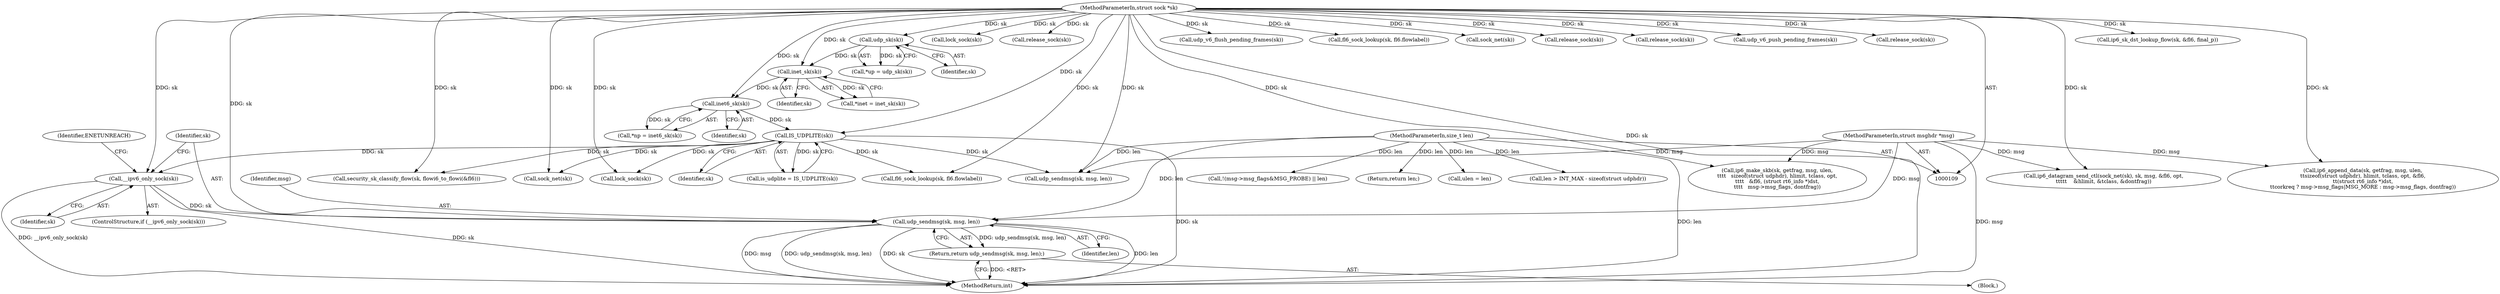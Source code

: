 digraph "0_linux_45f6fad84cc305103b28d73482b344d7f5b76f39_18@API" {
"1000324" [label="(Call,udp_sendmsg(sk, msg, len))"];
"1000318" [label="(Call,__ipv6_only_sock(sk))"];
"1000188" [label="(Call,IS_UDPLITE(sk))"];
"1000128" [label="(Call,inet6_sk(sk))"];
"1000123" [label="(Call,inet_sk(sk))"];
"1000118" [label="(Call,udp_sk(sk))"];
"1000110" [label="(MethodParameterIn,struct sock *sk)"];
"1000111" [label="(MethodParameterIn,struct msghdr *msg)"];
"1000112" [label="(MethodParameterIn,size_t len)"];
"1000323" [label="(Return,return udp_sendmsg(sk, msg, len);)"];
"1000864" [label="(Call,lock_sock(sk))"];
"1000325" [label="(Identifier,sk)"];
"1000993" [label="(Return,return len;)"];
"1000317" [label="(ControlStructure,if (__ipv6_only_sock(sk)))"];
"1000126" [label="(Call,*np = inet6_sk(sk))"];
"1000322" [label="(Identifier,ENETUNREACH)"];
"1000967" [label="(Call,release_sock(sk))"];
"1000324" [label="(Call,udp_sendmsg(sk, msg, len))"];
"1001034" [label="(MethodReturn,int)"];
"1000150" [label="(Call,ulen = len)"];
"1000319" [label="(Identifier,sk)"];
"1000123" [label="(Call,inet_sk(sk))"];
"1000830" [label="(Call,ip6_make_skb(sk, getfrag, msg, ulen,\n\t\t\t\t   sizeof(struct udphdr), hlimit, tclass, opt,\n\t\t\t\t   &fl6, (struct rt6_info *)dst,\n\t\t\t\t   msg->msg_flags, dontfrag))"];
"1000931" [label="(Call,udp_v6_flush_pending_frames(sk))"];
"1000585" [label="(Call,ip6_datagram_send_ctl(sock_net(sk), sk, msg, &fl6, opt,\n\t\t\t\t\t    &hlimit, &tclass, &dontfrag))"];
"1000327" [label="(Identifier,len)"];
"1000771" [label="(Call,security_sk_classify_flow(sk, flowi6_to_flowi(&fl6)))"];
"1000118" [label="(Call,udp_sk(sk))"];
"1000326" [label="(Identifier,msg)"];
"1000318" [label="(Call,__ipv6_only_sock(sk))"];
"1000620" [label="(Call,fl6_sock_lookup(sk, fl6.flowlabel))"];
"1000188" [label="(Call,IS_UDPLITE(sk))"];
"1000340" [label="(Call,len > INT_MAX - sizeof(struct udphdr))"];
"1001021" [label="(Call,!(msg->msg_flags&MSG_PROBE) || len)"];
"1000110" [label="(MethodParameterIn,struct sock *sk)"];
"1000111" [label="(MethodParameterIn,struct msghdr *msg)"];
"1000112" [label="(MethodParameterIn,size_t len)"];
"1000903" [label="(Call,ip6_append_data(sk, getfrag, msg, ulen,\n\t\tsizeof(struct udphdr), hlimit, tclass, opt, &fl6,\n\t\t(struct rt6_info *)dst,\n\t\tcorkreq ? msg->msg_flags|MSG_MORE : msg->msg_flags, dontfrag))"];
"1000116" [label="(Call,*up = udp_sk(sk))"];
"1000121" [label="(Call,*inet = inet_sk(sk))"];
"1000189" [label="(Identifier,sk)"];
"1001011" [label="(Call,sock_net(sk))"];
"1000385" [label="(Call,release_sock(sk))"];
"1000335" [label="(Call,udp_sendmsg(sk, msg, len))"];
"1000872" [label="(Call,release_sock(sk))"];
"1000186" [label="(Call,is_udplite = IS_UDPLITE(sk))"];
"1000939" [label="(Call,udp_v6_push_pending_frames(sk))"];
"1000323" [label="(Return,return udp_sendmsg(sk, msg, len);)"];
"1000129" [label="(Identifier,sk)"];
"1000376" [label="(Call,release_sock(sk))"];
"1000119" [label="(Identifier,sk)"];
"1000128" [label="(Call,inet6_sk(sk))"];
"1000586" [label="(Call,sock_net(sk))"];
"1000274" [label="(Block,)"];
"1000445" [label="(Call,fl6_sock_lookup(sk, fl6.flowlabel))"];
"1000124" [label="(Identifier,sk)"];
"1000778" [label="(Call,ip6_sk_dst_lookup_flow(sk, &fl6, final_p))"];
"1000360" [label="(Call,lock_sock(sk))"];
"1000324" -> "1000323"  [label="AST: "];
"1000324" -> "1000327"  [label="CFG: "];
"1000325" -> "1000324"  [label="AST: "];
"1000326" -> "1000324"  [label="AST: "];
"1000327" -> "1000324"  [label="AST: "];
"1000323" -> "1000324"  [label="CFG: "];
"1000324" -> "1001034"  [label="DDG: msg"];
"1000324" -> "1001034"  [label="DDG: udp_sendmsg(sk, msg, len)"];
"1000324" -> "1001034"  [label="DDG: sk"];
"1000324" -> "1001034"  [label="DDG: len"];
"1000324" -> "1000323"  [label="DDG: udp_sendmsg(sk, msg, len)"];
"1000318" -> "1000324"  [label="DDG: sk"];
"1000110" -> "1000324"  [label="DDG: sk"];
"1000111" -> "1000324"  [label="DDG: msg"];
"1000112" -> "1000324"  [label="DDG: len"];
"1000318" -> "1000317"  [label="AST: "];
"1000318" -> "1000319"  [label="CFG: "];
"1000319" -> "1000318"  [label="AST: "];
"1000322" -> "1000318"  [label="CFG: "];
"1000325" -> "1000318"  [label="CFG: "];
"1000318" -> "1001034"  [label="DDG: __ipv6_only_sock(sk)"];
"1000318" -> "1001034"  [label="DDG: sk"];
"1000188" -> "1000318"  [label="DDG: sk"];
"1000110" -> "1000318"  [label="DDG: sk"];
"1000188" -> "1000186"  [label="AST: "];
"1000188" -> "1000189"  [label="CFG: "];
"1000189" -> "1000188"  [label="AST: "];
"1000186" -> "1000188"  [label="CFG: "];
"1000188" -> "1001034"  [label="DDG: sk"];
"1000188" -> "1000186"  [label="DDG: sk"];
"1000128" -> "1000188"  [label="DDG: sk"];
"1000110" -> "1000188"  [label="DDG: sk"];
"1000188" -> "1000335"  [label="DDG: sk"];
"1000188" -> "1000360"  [label="DDG: sk"];
"1000188" -> "1000445"  [label="DDG: sk"];
"1000188" -> "1000586"  [label="DDG: sk"];
"1000188" -> "1000771"  [label="DDG: sk"];
"1000128" -> "1000126"  [label="AST: "];
"1000128" -> "1000129"  [label="CFG: "];
"1000129" -> "1000128"  [label="AST: "];
"1000126" -> "1000128"  [label="CFG: "];
"1000128" -> "1000126"  [label="DDG: sk"];
"1000123" -> "1000128"  [label="DDG: sk"];
"1000110" -> "1000128"  [label="DDG: sk"];
"1000123" -> "1000121"  [label="AST: "];
"1000123" -> "1000124"  [label="CFG: "];
"1000124" -> "1000123"  [label="AST: "];
"1000121" -> "1000123"  [label="CFG: "];
"1000123" -> "1000121"  [label="DDG: sk"];
"1000118" -> "1000123"  [label="DDG: sk"];
"1000110" -> "1000123"  [label="DDG: sk"];
"1000118" -> "1000116"  [label="AST: "];
"1000118" -> "1000119"  [label="CFG: "];
"1000119" -> "1000118"  [label="AST: "];
"1000116" -> "1000118"  [label="CFG: "];
"1000118" -> "1000116"  [label="DDG: sk"];
"1000110" -> "1000118"  [label="DDG: sk"];
"1000110" -> "1000109"  [label="AST: "];
"1000110" -> "1001034"  [label="DDG: sk"];
"1000110" -> "1000335"  [label="DDG: sk"];
"1000110" -> "1000360"  [label="DDG: sk"];
"1000110" -> "1000376"  [label="DDG: sk"];
"1000110" -> "1000385"  [label="DDG: sk"];
"1000110" -> "1000445"  [label="DDG: sk"];
"1000110" -> "1000586"  [label="DDG: sk"];
"1000110" -> "1000585"  [label="DDG: sk"];
"1000110" -> "1000620"  [label="DDG: sk"];
"1000110" -> "1000771"  [label="DDG: sk"];
"1000110" -> "1000778"  [label="DDG: sk"];
"1000110" -> "1000830"  [label="DDG: sk"];
"1000110" -> "1000864"  [label="DDG: sk"];
"1000110" -> "1000872"  [label="DDG: sk"];
"1000110" -> "1000903"  [label="DDG: sk"];
"1000110" -> "1000931"  [label="DDG: sk"];
"1000110" -> "1000939"  [label="DDG: sk"];
"1000110" -> "1000967"  [label="DDG: sk"];
"1000110" -> "1001011"  [label="DDG: sk"];
"1000111" -> "1000109"  [label="AST: "];
"1000111" -> "1001034"  [label="DDG: msg"];
"1000111" -> "1000335"  [label="DDG: msg"];
"1000111" -> "1000585"  [label="DDG: msg"];
"1000111" -> "1000830"  [label="DDG: msg"];
"1000111" -> "1000903"  [label="DDG: msg"];
"1000112" -> "1000109"  [label="AST: "];
"1000112" -> "1001034"  [label="DDG: len"];
"1000112" -> "1000150"  [label="DDG: len"];
"1000112" -> "1000335"  [label="DDG: len"];
"1000112" -> "1000340"  [label="DDG: len"];
"1000112" -> "1000993"  [label="DDG: len"];
"1000112" -> "1001021"  [label="DDG: len"];
"1000323" -> "1000274"  [label="AST: "];
"1001034" -> "1000323"  [label="CFG: "];
"1000323" -> "1001034"  [label="DDG: <RET>"];
}
